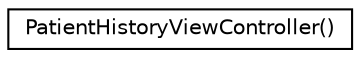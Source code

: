 digraph G
{
  edge [fontname="Helvetica",fontsize="10",labelfontname="Helvetica",labelfontsize="10"];
  node [fontname="Helvetica",fontsize="10",shape=record];
  rankdir="LR";
  Node1 [label="PatientHistoryViewController()",height=0.2,width=0.4,color="black", fillcolor="white", style="filled",URL="$interface_patient_history_view_controller_07_08.html"];
}
